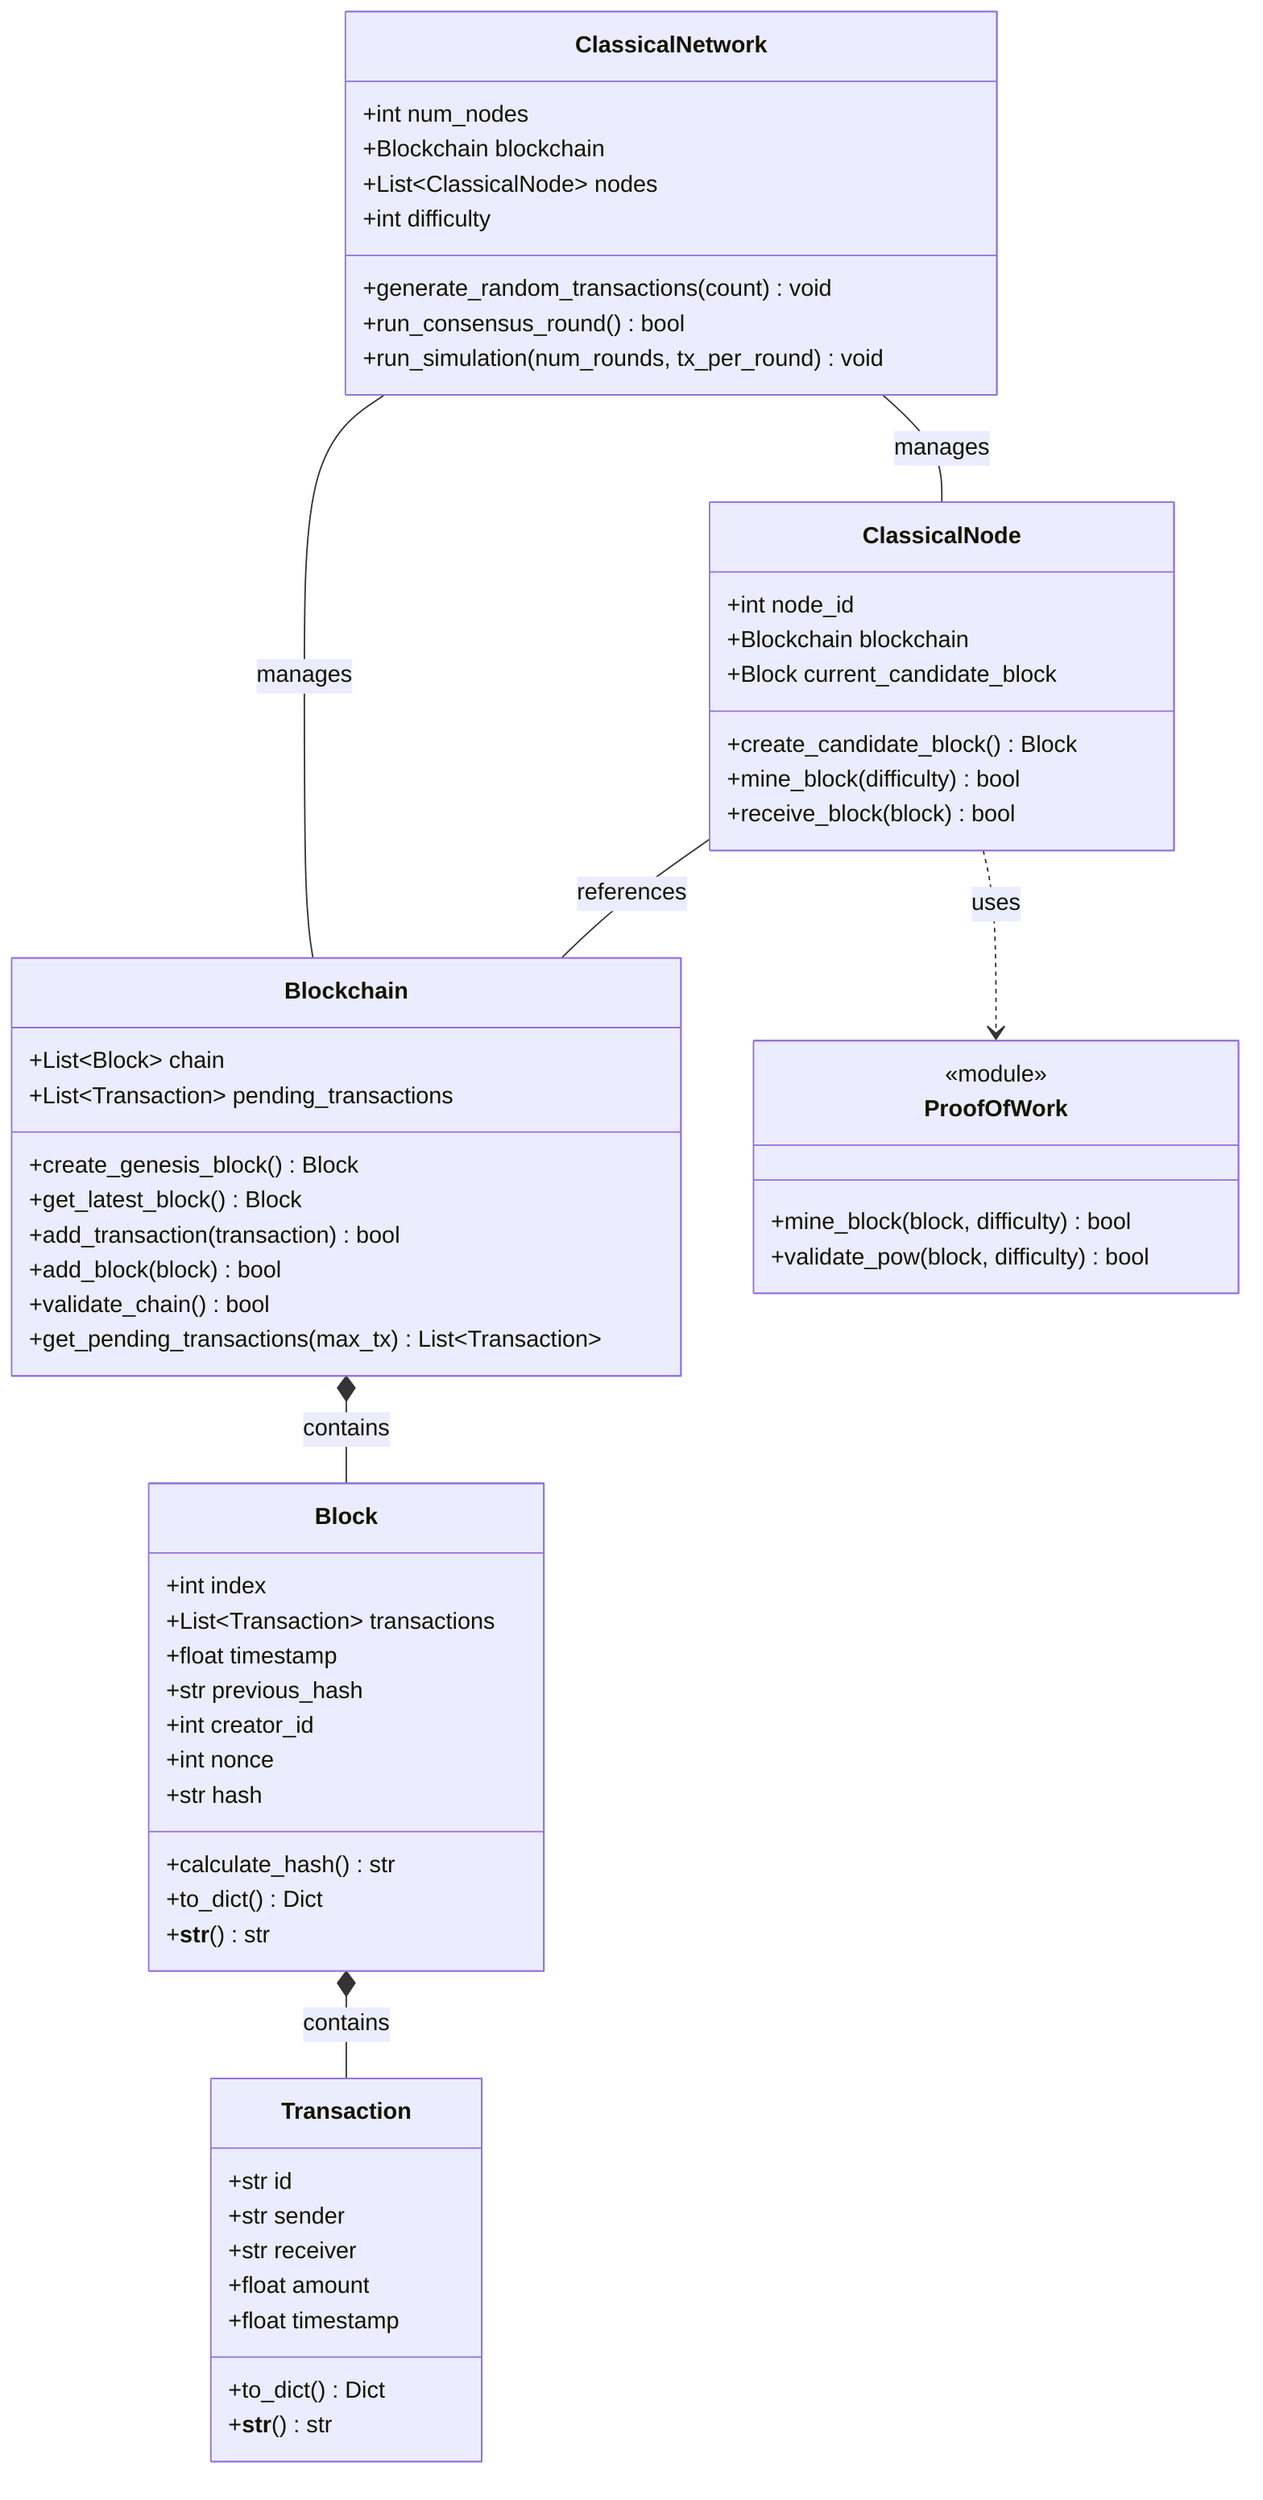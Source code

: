 classDiagram
    %% This diagram represents a traditional classical blockchain 
    %% for comparison to the quantum-assisted implementation
    
    class Transaction {
        +str id
        +str sender
        +str receiver
        +float amount
        +float timestamp
        +to_dict() Dict
        +__str__() str
    }
    
    class Block {
        +int index
        +List~Transaction~ transactions
        +float timestamp
        +str previous_hash
        +int creator_id
        +int nonce
        +str hash
        +calculate_hash() str
        +to_dict() Dict
        +__str__() str
    }
    
    class Blockchain {
        +List~Block~ chain
        +List~Transaction~ pending_transactions
        +create_genesis_block() Block
        +get_latest_block() Block
        +add_transaction(transaction) bool
        +add_block(block) bool
        +validate_chain() bool
        +get_pending_transactions(max_tx) List~Transaction~
    }
    
    class ClassicalNode {
        +int node_id
        +Blockchain blockchain
        +Block current_candidate_block
        +create_candidate_block() Block
        +mine_block(difficulty) bool
        +receive_block(block) bool
    }
    
    class ClassicalNetwork {
        +int num_nodes
        +Blockchain blockchain
        +List~ClassicalNode~ nodes
        +int difficulty
        +generate_random_transactions(count) void
        +run_consensus_round() bool
        +run_simulation(num_rounds, tx_per_round) void
    }
    
    %% Traditional PoW mining functionality
    class ProofOfWork {
        <<module>>
        +mine_block(block, difficulty) bool
        +validate_pow(block, difficulty) bool
    }
    
    %% Relationships
    Blockchain *-- Block : contains
    Block *-- Transaction : contains
    ClassicalNode -- Blockchain : references
    ClassicalNetwork -- ClassicalNode : manages
    ClassicalNetwork -- Blockchain : manages
    ClassicalNode ..> ProofOfWork : uses